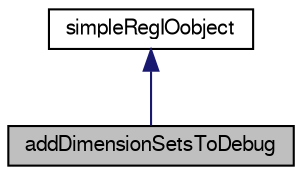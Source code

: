 digraph "addDimensionSetsToDebug"
{
  bgcolor="transparent";
  edge [fontname="FreeSans",fontsize="10",labelfontname="FreeSans",labelfontsize="10"];
  node [fontname="FreeSans",fontsize="10",shape=record];
  Node0 [label="addDimensionSetsToDebug",height=0.2,width=0.4,color="black", fillcolor="grey75", style="filled", fontcolor="black"];
  Node1 -> Node0 [dir="back",color="midnightblue",fontsize="10",style="solid",fontname="FreeSans"];
  Node1 [label="simpleRegIOobject",height=0.2,width=0.4,color="black",URL="$a26682.html",tooltip="Abstract base class for registered object with I/O. Used in debug symbol registration. "];
}
